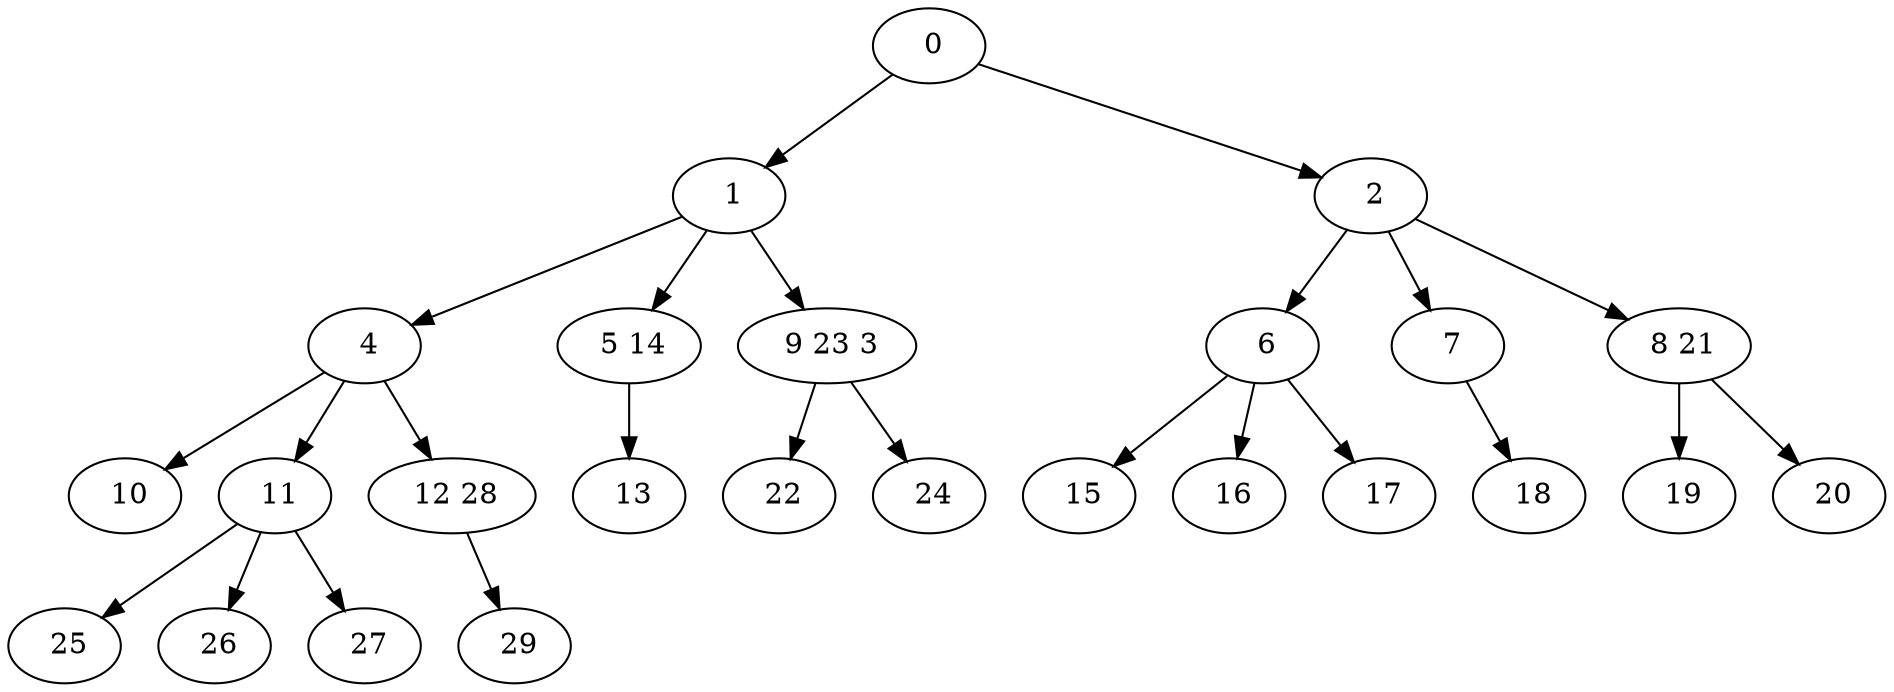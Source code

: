 digraph mytree {
" 0" -> " 1";
" 0" -> " 2";
" 1" -> " 4";
" 1" -> " 5 14";
" 1" -> " 9 23 3";
" 4" -> " 10";
" 4" -> " 11";
" 4" -> " 12 28";
" 13";
" 5 14" -> " 13";
" 2" -> " 6";
" 2" -> " 7";
" 2" -> " 8 21";
" 6" -> " 15";
" 6" -> " 16";
" 6" -> " 17";
" 7" -> " 18";
" 8 21" -> " 19";
" 8 21" -> " 20";
" 10";
" 11" -> " 25";
" 11" -> " 26";
" 11" -> " 27";
" 12 28" -> " 29";
" 15";
" 16";
" 17";
" 25";
" 26";
" 27";
" 19";
" 20";
" 9 23 3" -> " 22";
" 9 23 3" -> " 24";
" 22";
" 24";
" 18";
" 29";
}
